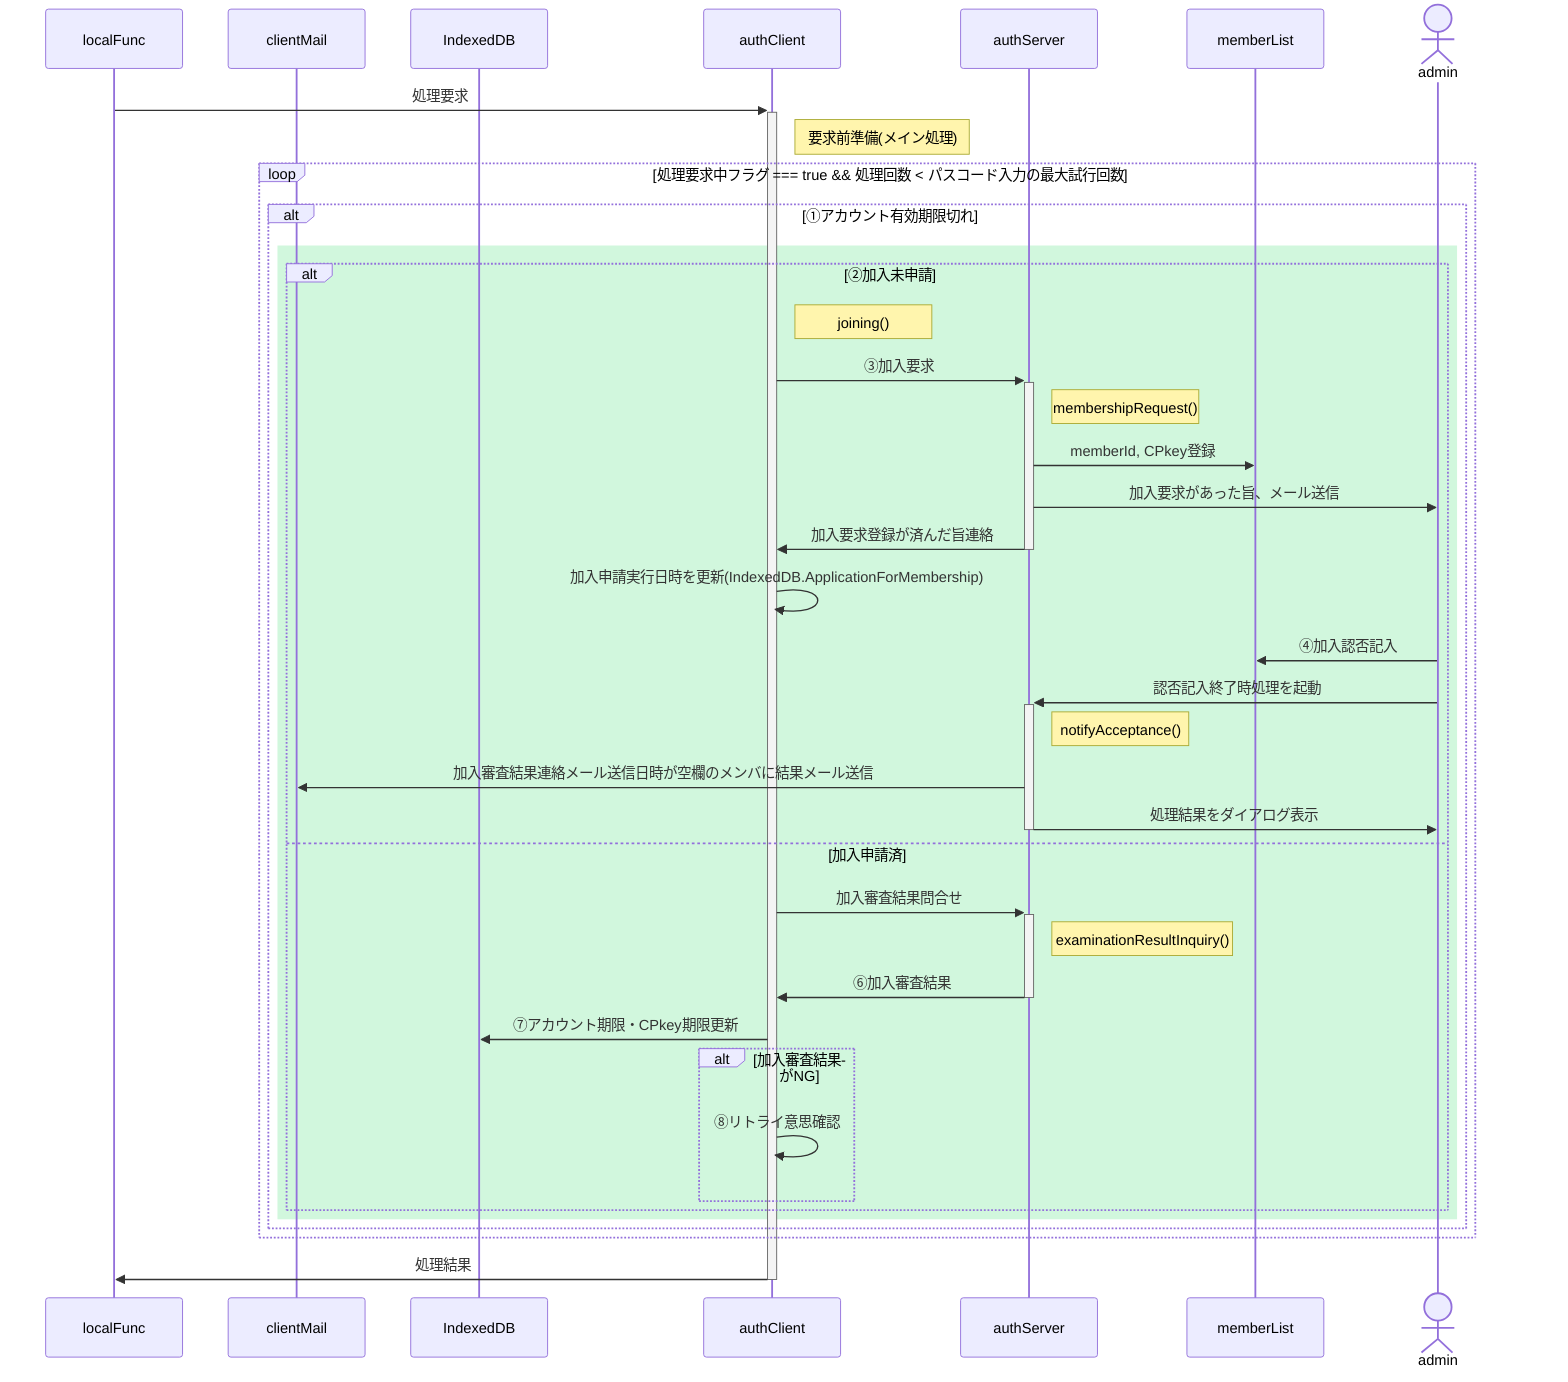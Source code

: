 %% 加入要求

sequenceDiagram
  %%actor user
  participant localFunc
  participant clientMail
  %%participant encryptRequest
  participant IndexedDB
  participant authClient
  participant authServer
  participant memberList
  %%participant decryptRequest
  %%participant serverFunc
  actor admin

  localFunc->>+authClient: 処理要求
  Note right of authClient: 要求前準備(メイン処理)

  loop 処理要求中フラグ === true && 処理回数 < パスコード入力の最大試行回数

    alt ①アカウント有効期限切れ

      rect rgba(209, 247, 221, 1)

        alt ②加入未申請

          Note right of authClient: joining()
          authClient->>+authServer: ③加入要求
          Note right of authServer: membershipRequest()
          authServer->>memberList: memberId, CPkey登録
          authServer->>admin: 加入要求があった旨、メール送信
          authServer->>-authClient: 加入要求登録が済んだ旨連絡
          authClient->>authClient: 加入申請実行日時を更新(IndexedDB.ApplicationForMembership)

          admin->>memberList: ④加入認否記入
          admin->>+authServer: 認否記入終了時処理を起動
          Note right of authServer: notifyAcceptance()
          authServer->>clientMail: 加入審査結果連絡メール送信日時が空欄のメンバに結果メール送信
          authServer->>-admin: 処理結果をダイアログ表示

        else 加入申請済

          authClient->>+authServer: 加入審査結果問合せ
          Note right of authServer: examinationResultInquiry()
          authServer->>-authClient: ⑥加入審査結果
          authClient->>IndexedDB: ⑦アカウント期限・CPkey期限更新
          alt 加入審査結果がNG
            authClient->>authClient: ⑧リトライ意思確認
          end
        end

      end
    end
  end

  authClient->>-localFunc: 処理結果